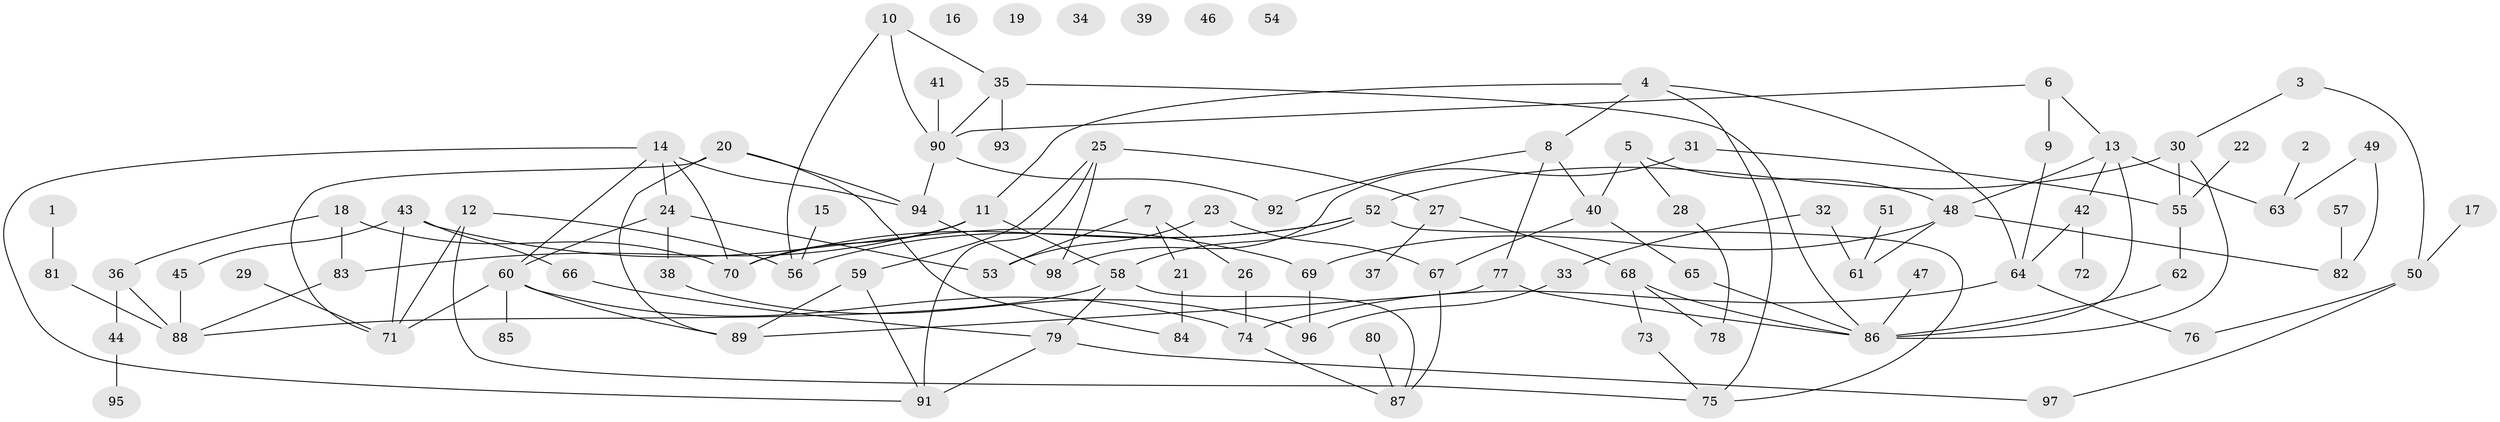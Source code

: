 // coarse degree distribution, {1: 0.22413793103448276, 2: 0.20689655172413793, 0: 0.10344827586206896, 6: 0.034482758620689655, 4: 0.15517241379310345, 3: 0.10344827586206896, 7: 0.05172413793103448, 5: 0.08620689655172414, 8: 0.017241379310344827, 9: 0.017241379310344827}
// Generated by graph-tools (version 1.1) at 2025/44/03/04/25 21:44:12]
// undirected, 98 vertices, 135 edges
graph export_dot {
graph [start="1"]
  node [color=gray90,style=filled];
  1;
  2;
  3;
  4;
  5;
  6;
  7;
  8;
  9;
  10;
  11;
  12;
  13;
  14;
  15;
  16;
  17;
  18;
  19;
  20;
  21;
  22;
  23;
  24;
  25;
  26;
  27;
  28;
  29;
  30;
  31;
  32;
  33;
  34;
  35;
  36;
  37;
  38;
  39;
  40;
  41;
  42;
  43;
  44;
  45;
  46;
  47;
  48;
  49;
  50;
  51;
  52;
  53;
  54;
  55;
  56;
  57;
  58;
  59;
  60;
  61;
  62;
  63;
  64;
  65;
  66;
  67;
  68;
  69;
  70;
  71;
  72;
  73;
  74;
  75;
  76;
  77;
  78;
  79;
  80;
  81;
  82;
  83;
  84;
  85;
  86;
  87;
  88;
  89;
  90;
  91;
  92;
  93;
  94;
  95;
  96;
  97;
  98;
  1 -- 81;
  2 -- 63;
  3 -- 30;
  3 -- 50;
  4 -- 8;
  4 -- 11;
  4 -- 64;
  4 -- 75;
  5 -- 28;
  5 -- 40;
  5 -- 48;
  6 -- 9;
  6 -- 13;
  6 -- 90;
  7 -- 21;
  7 -- 26;
  7 -- 53;
  8 -- 40;
  8 -- 77;
  8 -- 92;
  9 -- 64;
  10 -- 35;
  10 -- 56;
  10 -- 90;
  11 -- 58;
  11 -- 70;
  11 -- 83;
  12 -- 56;
  12 -- 71;
  12 -- 75;
  13 -- 42;
  13 -- 48;
  13 -- 63;
  13 -- 86;
  14 -- 24;
  14 -- 60;
  14 -- 70;
  14 -- 91;
  14 -- 94;
  15 -- 56;
  17 -- 50;
  18 -- 36;
  18 -- 70;
  18 -- 83;
  20 -- 71;
  20 -- 84;
  20 -- 89;
  20 -- 94;
  21 -- 84;
  22 -- 55;
  23 -- 53;
  23 -- 67;
  24 -- 38;
  24 -- 53;
  24 -- 60;
  25 -- 27;
  25 -- 59;
  25 -- 91;
  25 -- 98;
  26 -- 74;
  27 -- 37;
  27 -- 68;
  28 -- 78;
  29 -- 71;
  30 -- 52;
  30 -- 55;
  30 -- 86;
  31 -- 55;
  31 -- 98;
  32 -- 33;
  32 -- 61;
  33 -- 96;
  35 -- 86;
  35 -- 90;
  35 -- 93;
  36 -- 44;
  36 -- 88;
  38 -- 96;
  40 -- 65;
  40 -- 67;
  41 -- 90;
  42 -- 64;
  42 -- 72;
  43 -- 45;
  43 -- 66;
  43 -- 69;
  43 -- 71;
  44 -- 95;
  45 -- 88;
  47 -- 86;
  48 -- 61;
  48 -- 69;
  48 -- 82;
  49 -- 63;
  49 -- 82;
  50 -- 76;
  50 -- 97;
  51 -- 61;
  52 -- 56;
  52 -- 58;
  52 -- 70;
  52 -- 75;
  55 -- 62;
  57 -- 82;
  58 -- 79;
  58 -- 87;
  58 -- 88;
  59 -- 89;
  59 -- 91;
  60 -- 71;
  60 -- 74;
  60 -- 85;
  60 -- 89;
  62 -- 86;
  64 -- 74;
  64 -- 76;
  65 -- 86;
  66 -- 79;
  67 -- 87;
  68 -- 73;
  68 -- 78;
  68 -- 86;
  69 -- 96;
  73 -- 75;
  74 -- 87;
  77 -- 86;
  77 -- 89;
  79 -- 91;
  79 -- 97;
  80 -- 87;
  81 -- 88;
  83 -- 88;
  90 -- 92;
  90 -- 94;
  94 -- 98;
}
